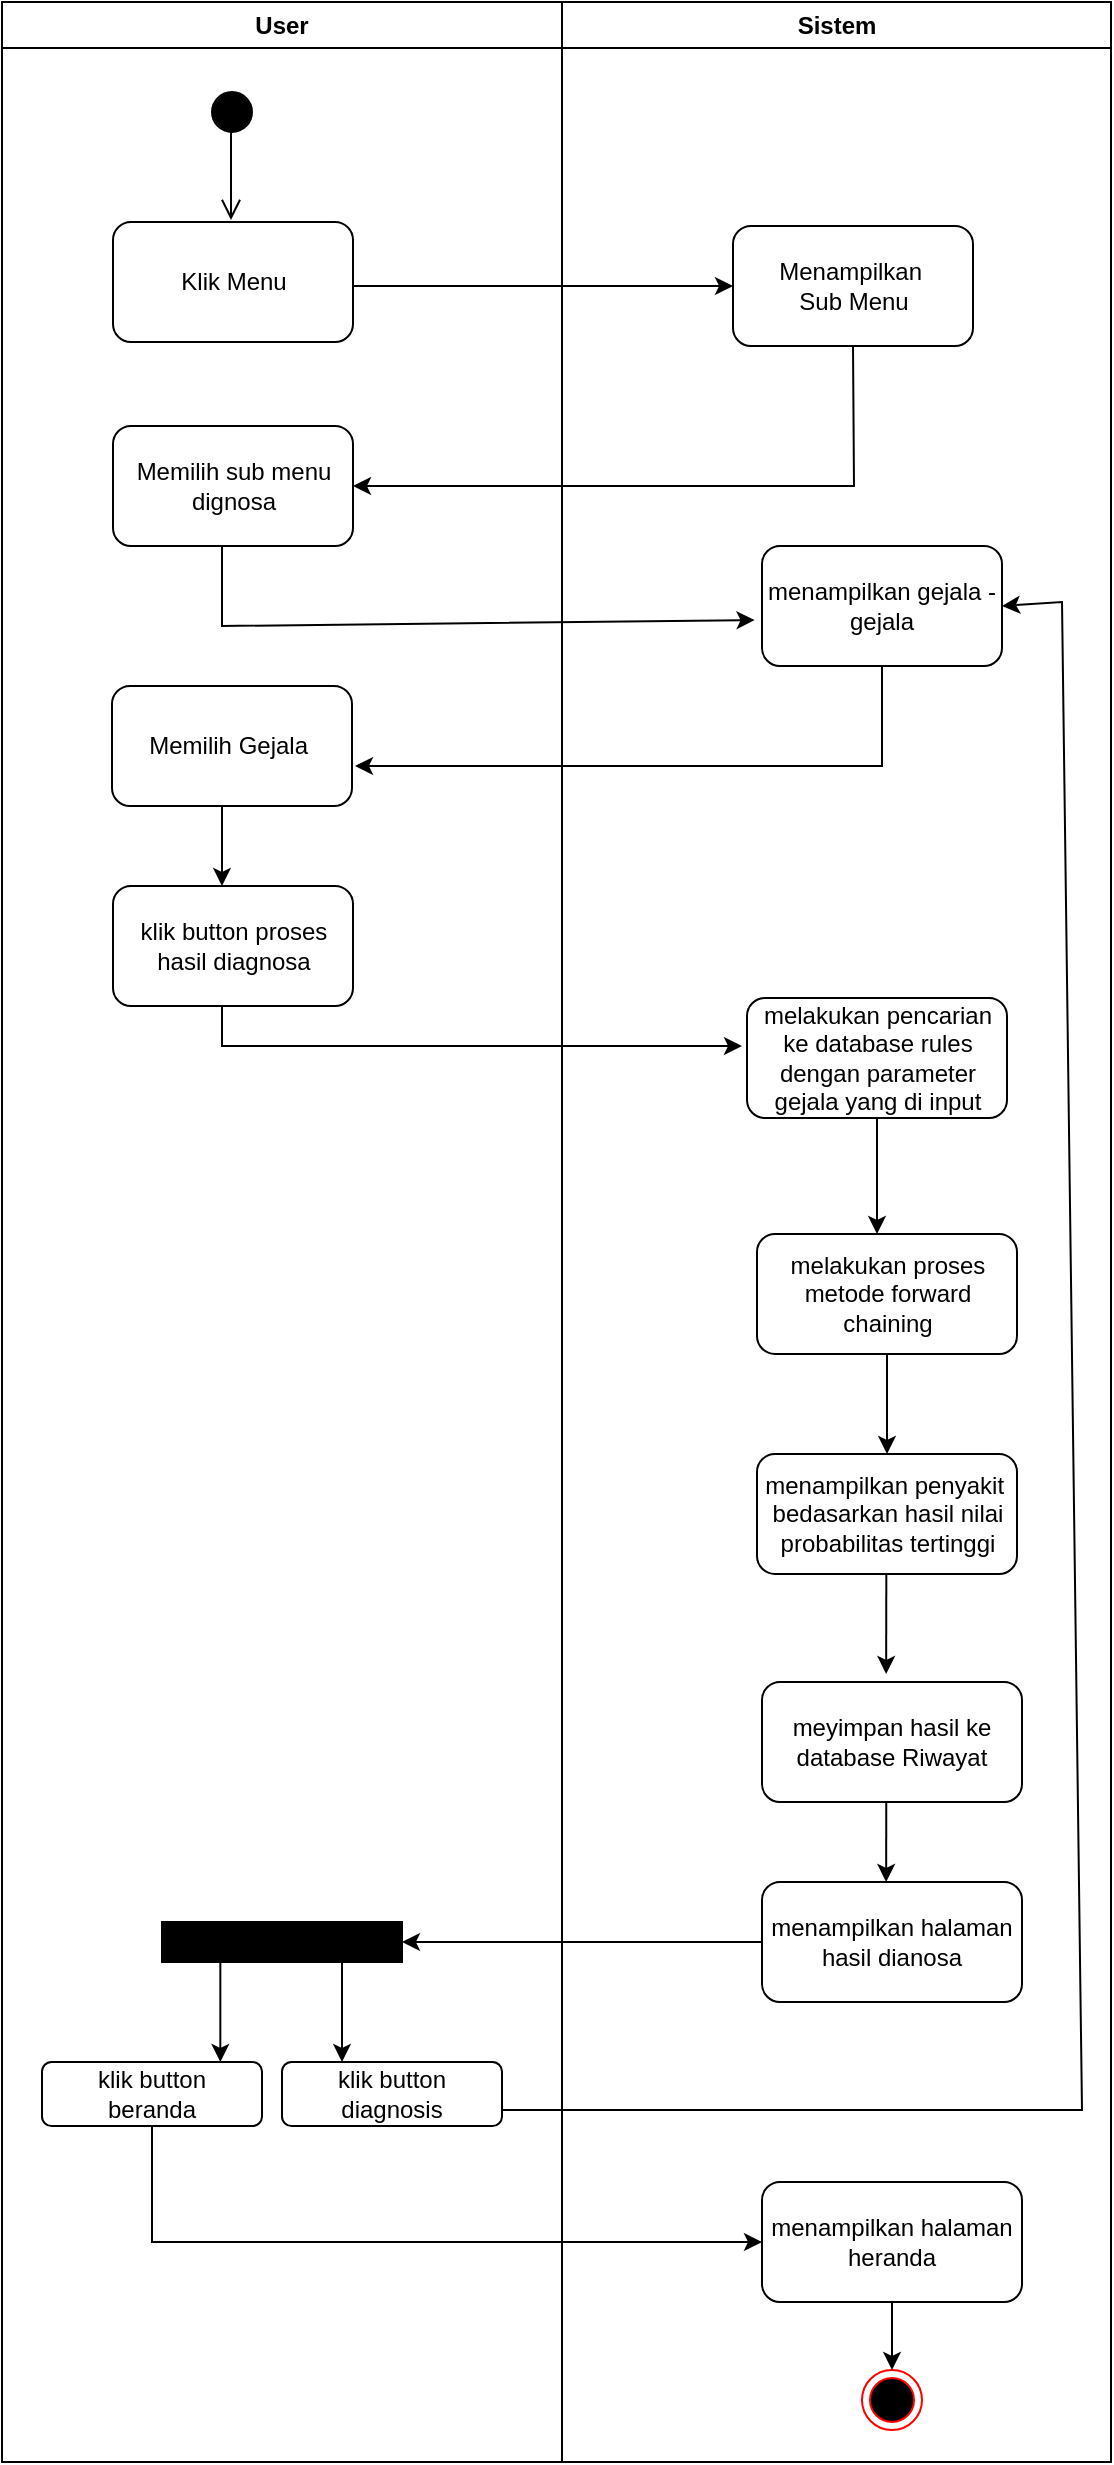 <mxfile version="24.6.5" type="device">
  <diagram name="Page-1" id="e7e014a7-5840-1c2e-5031-d8a46d1fe8dd">
    <mxGraphModel dx="1596" dy="924" grid="1" gridSize="10" guides="1" tooltips="1" connect="1" arrows="1" fold="1" page="1" pageScale="1" pageWidth="1169" pageHeight="826" background="none" math="0" shadow="0">
      <root>
        <mxCell id="0" />
        <mxCell id="1" parent="0" />
        <mxCell id="2" value="User" style="swimlane;whiteSpace=wrap;startSize=23;" parent="1" vertex="1">
          <mxGeometry x="180" y="40" width="280" height="1230" as="geometry" />
        </mxCell>
        <mxCell id="5" value="" style="ellipse;shape=startState;fillColor=#000000;strokeColor=#FFFFFF;" parent="2" vertex="1">
          <mxGeometry x="100" y="40" width="30" height="30" as="geometry" />
        </mxCell>
        <mxCell id="6" value="" style="edgeStyle=elbowEdgeStyle;elbow=horizontal;verticalAlign=bottom;endArrow=open;endSize=8;strokeColor=#000000;endFill=1;rounded=0;entryX=0.446;entryY=-0.02;entryDx=0;entryDy=0;entryPerimeter=0;" parent="2" edge="1">
          <mxGeometry x="100" y="40" as="geometry">
            <mxPoint x="113.52" y="109" as="targetPoint" />
            <mxPoint x="115.5" y="62" as="sourcePoint" />
          </mxGeometry>
        </mxCell>
        <mxCell id="JO8irE-44FnXcwjwpFgs-42" value="Klik Menu" style="rounded=1;whiteSpace=wrap;html=1;" vertex="1" parent="2">
          <mxGeometry x="55.5" y="110" width="120" height="60" as="geometry" />
        </mxCell>
        <mxCell id="JO8irE-44FnXcwjwpFgs-43" value="" style="endArrow=classic;html=1;rounded=0;" edge="1" parent="2">
          <mxGeometry width="50" height="50" relative="1" as="geometry">
            <mxPoint x="175.5" y="142" as="sourcePoint" />
            <mxPoint x="365.5" y="142" as="targetPoint" />
          </mxGeometry>
        </mxCell>
        <mxCell id="JO8irE-44FnXcwjwpFgs-45" value="Memilih sub menu&lt;div&gt;dignosa&lt;/div&gt;" style="rounded=1;whiteSpace=wrap;html=1;" vertex="1" parent="2">
          <mxGeometry x="55.5" y="212" width="120" height="60" as="geometry" />
        </mxCell>
        <mxCell id="JO8irE-44FnXcwjwpFgs-95" value="Memilih Gejala&amp;nbsp;" style="rounded=1;whiteSpace=wrap;html=1;" vertex="1" parent="2">
          <mxGeometry x="55" y="342" width="120" height="60" as="geometry" />
        </mxCell>
        <mxCell id="JO8irE-44FnXcwjwpFgs-96" value="" style="endArrow=classic;html=1;rounded=0;" edge="1" parent="2">
          <mxGeometry width="50" height="50" relative="1" as="geometry">
            <mxPoint x="110" y="462" as="sourcePoint" />
            <mxPoint x="370" y="522" as="targetPoint" />
            <Array as="points">
              <mxPoint x="110" y="522" />
            </Array>
          </mxGeometry>
        </mxCell>
        <mxCell id="JO8irE-44FnXcwjwpFgs-99" value="klik button proses hasil diagnosa" style="rounded=1;whiteSpace=wrap;html=1;" vertex="1" parent="2">
          <mxGeometry x="55.5" y="442" width="120" height="60" as="geometry" />
        </mxCell>
        <mxCell id="JO8irE-44FnXcwjwpFgs-100" value="" style="endArrow=classic;html=1;rounded=0;entryX=0.454;entryY=0;entryDx=0;entryDy=0;entryPerimeter=0;" edge="1" parent="2" target="JO8irE-44FnXcwjwpFgs-99">
          <mxGeometry width="50" height="50" relative="1" as="geometry">
            <mxPoint x="110" y="402" as="sourcePoint" />
            <mxPoint x="160" y="352" as="targetPoint" />
          </mxGeometry>
        </mxCell>
        <mxCell id="JO8irE-44FnXcwjwpFgs-114" value="" style="rounded=0;whiteSpace=wrap;html=1;fillColor=#000000;" vertex="1" parent="2">
          <mxGeometry x="80" y="960" width="120" height="20" as="geometry" />
        </mxCell>
        <mxCell id="JO8irE-44FnXcwjwpFgs-115" value="" style="endArrow=classic;html=1;rounded=0;exitX=0.75;exitY=1;exitDx=0;exitDy=0;" edge="1" parent="2" source="JO8irE-44FnXcwjwpFgs-114">
          <mxGeometry width="50" height="50" relative="1" as="geometry">
            <mxPoint x="140" y="1040" as="sourcePoint" />
            <mxPoint x="170" y="1030" as="targetPoint" />
          </mxGeometry>
        </mxCell>
        <mxCell id="JO8irE-44FnXcwjwpFgs-116" value="klik button diagnosis" style="rounded=1;whiteSpace=wrap;html=1;" vertex="1" parent="2">
          <mxGeometry x="140" y="1030" width="110" height="32" as="geometry" />
        </mxCell>
        <mxCell id="JO8irE-44FnXcwjwpFgs-117" value="" style="endArrow=classic;html=1;rounded=0;exitX=0.75;exitY=1;exitDx=0;exitDy=0;" edge="1" parent="2">
          <mxGeometry width="50" height="50" relative="1" as="geometry">
            <mxPoint x="109.17" y="980" as="sourcePoint" />
            <mxPoint x="109.17" y="1030" as="targetPoint" />
          </mxGeometry>
        </mxCell>
        <mxCell id="JO8irE-44FnXcwjwpFgs-118" value="klik button&lt;div&gt;beranda&lt;/div&gt;" style="rounded=1;whiteSpace=wrap;html=1;" vertex="1" parent="2">
          <mxGeometry x="20" y="1030" width="110" height="32" as="geometry" />
        </mxCell>
        <mxCell id="JO8irE-44FnXcwjwpFgs-110" value="" style="endArrow=classic;html=1;rounded=0;exitX=0;exitY=0.5;exitDx=0;exitDy=0;" edge="1" parent="2" source="JO8irE-44FnXcwjwpFgs-108">
          <mxGeometry width="50" height="50" relative="1" as="geometry">
            <mxPoint x="370" y="970" as="sourcePoint" />
            <mxPoint x="200" y="970" as="targetPoint" />
          </mxGeometry>
        </mxCell>
        <mxCell id="3" value="Sistem" style="swimlane;whiteSpace=wrap" parent="1" vertex="1">
          <mxGeometry x="460" y="40" width="274.5" height="1230" as="geometry">
            <mxRectangle x="450" y="128" width="80" height="30" as="alternateBounds" />
          </mxGeometry>
        </mxCell>
        <mxCell id="17" value="" style="endArrow=open;strokeColor=#FF0000;endFill=1;rounded=0" parent="3" source="15" edge="1">
          <mxGeometry relative="1" as="geometry">
            <mxPoint x="75" y="220" as="targetPoint" />
          </mxGeometry>
        </mxCell>
        <mxCell id="19" value="" style="endArrow=open;strokeColor=#FF0000;endFill=1;rounded=0" parent="3" source="16" edge="1">
          <mxGeometry relative="1" as="geometry">
            <mxPoint x="75" y="325" as="targetPoint" />
          </mxGeometry>
        </mxCell>
        <mxCell id="JO8irE-44FnXcwjwpFgs-44" value="Menampilkan&amp;nbsp;&lt;div&gt;Sub Menu&lt;/div&gt;" style="rounded=1;whiteSpace=wrap;html=1;" vertex="1" parent="3">
          <mxGeometry x="85.5" y="112" width="120" height="60" as="geometry" />
        </mxCell>
        <mxCell id="JO8irE-44FnXcwjwpFgs-62" value="" style="ellipse;html=1;shape=endState;fillColor=#000000;strokeColor=#ff0000;" vertex="1" parent="3">
          <mxGeometry x="150" y="1184" width="30" height="30" as="geometry" />
        </mxCell>
        <mxCell id="JO8irE-44FnXcwjwpFgs-94" value="menampilkan gejala -gejala" style="rounded=1;whiteSpace=wrap;html=1;" vertex="1" parent="3">
          <mxGeometry x="100" y="272" width="120" height="60" as="geometry" />
        </mxCell>
        <mxCell id="JO8irE-44FnXcwjwpFgs-97" value="melakukan pencarian ke database rules dengan parameter gejala yang di input" style="rounded=1;whiteSpace=wrap;html=1;" vertex="1" parent="3">
          <mxGeometry x="92.5" y="498" width="130" height="60" as="geometry" />
        </mxCell>
        <mxCell id="JO8irE-44FnXcwjwpFgs-98" value="" style="endArrow=classic;html=1;rounded=0;entryX=1;entryY=0.5;entryDx=0;entryDy=0;exitX=0.5;exitY=1;exitDx=0;exitDy=0;" edge="1" parent="3" source="JO8irE-44FnXcwjwpFgs-94">
          <mxGeometry width="50" height="50" relative="1" as="geometry">
            <mxPoint x="130.5" y="312" as="sourcePoint" />
            <mxPoint x="-103.5" y="382" as="targetPoint" />
            <Array as="points">
              <mxPoint x="160" y="382" />
            </Array>
          </mxGeometry>
        </mxCell>
        <mxCell id="JO8irE-44FnXcwjwpFgs-102" value="melakukan proses metode forward chaining" style="rounded=1;whiteSpace=wrap;html=1;" vertex="1" parent="3">
          <mxGeometry x="97.5" y="616" width="130" height="60" as="geometry" />
        </mxCell>
        <mxCell id="JO8irE-44FnXcwjwpFgs-103" value="" style="endArrow=classic;html=1;rounded=0;exitX=0.5;exitY=1;exitDx=0;exitDy=0;" edge="1" parent="3" source="JO8irE-44FnXcwjwpFgs-97">
          <mxGeometry width="50" height="50" relative="1" as="geometry">
            <mxPoint x="157.08" y="558" as="sourcePoint" />
            <mxPoint x="157.5" y="616" as="targetPoint" />
          </mxGeometry>
        </mxCell>
        <mxCell id="JO8irE-44FnXcwjwpFgs-104" value="menampilkan penyakit&amp;nbsp;&lt;div&gt;bedasarkan hasil nilai probabilitas tertinggi&lt;/div&gt;" style="rounded=1;whiteSpace=wrap;html=1;" vertex="1" parent="3">
          <mxGeometry x="97.5" y="726" width="130" height="60" as="geometry" />
        </mxCell>
        <mxCell id="JO8irE-44FnXcwjwpFgs-106" value="" style="endArrow=classic;html=1;rounded=0;entryX=0.5;entryY=0;entryDx=0;entryDy=0;exitX=0.5;exitY=1;exitDx=0;exitDy=0;" edge="1" parent="3" source="JO8irE-44FnXcwjwpFgs-102" target="JO8irE-44FnXcwjwpFgs-104">
          <mxGeometry width="50" height="50" relative="1" as="geometry">
            <mxPoint x="157.08" y="676" as="sourcePoint" />
            <mxPoint x="157.5" y="734" as="targetPoint" />
          </mxGeometry>
        </mxCell>
        <mxCell id="JO8irE-44FnXcwjwpFgs-108" value="menampilkan halaman&lt;div&gt;hasil dianosa&lt;/div&gt;" style="rounded=1;whiteSpace=wrap;html=1;" vertex="1" parent="3">
          <mxGeometry x="100" y="940" width="130" height="60" as="geometry" />
        </mxCell>
        <mxCell id="JO8irE-44FnXcwjwpFgs-109" value="" style="endArrow=classic;html=1;rounded=0;exitX=0.5;exitY=1;exitDx=0;exitDy=0;entryX=0.5;entryY=0;entryDx=0;entryDy=0;" edge="1" parent="3">
          <mxGeometry width="50" height="50" relative="1" as="geometry">
            <mxPoint x="162.16" y="786" as="sourcePoint" />
            <mxPoint x="162.08" y="836" as="targetPoint" />
          </mxGeometry>
        </mxCell>
        <mxCell id="JO8irE-44FnXcwjwpFgs-126" value="meyimpan hasil ke database Riwayat" style="rounded=1;whiteSpace=wrap;html=1;" vertex="1" parent="3">
          <mxGeometry x="100" y="840" width="130" height="60" as="geometry" />
        </mxCell>
        <mxCell id="JO8irE-44FnXcwjwpFgs-127" value="" style="endArrow=classic;html=1;rounded=0;entryX=0.5;entryY=0;entryDx=0;entryDy=0;exitX=0.478;exitY=1;exitDx=0;exitDy=0;exitPerimeter=0;" edge="1" parent="3" source="JO8irE-44FnXcwjwpFgs-126">
          <mxGeometry width="50" height="50" relative="1" as="geometry">
            <mxPoint x="162" y="910" as="sourcePoint" />
            <mxPoint x="162.08" y="940" as="targetPoint" />
          </mxGeometry>
        </mxCell>
        <mxCell id="JO8irE-44FnXcwjwpFgs-130" style="edgeStyle=orthogonalEdgeStyle;rounded=0;orthogonalLoop=1;jettySize=auto;html=1;entryX=0.5;entryY=0;entryDx=0;entryDy=0;" edge="1" parent="3" source="JO8irE-44FnXcwjwpFgs-128" target="JO8irE-44FnXcwjwpFgs-62">
          <mxGeometry relative="1" as="geometry" />
        </mxCell>
        <mxCell id="JO8irE-44FnXcwjwpFgs-128" value="menampilkan halaman&lt;div&gt;heranda&lt;/div&gt;" style="rounded=1;whiteSpace=wrap;html=1;" vertex="1" parent="3">
          <mxGeometry x="100" y="1090" width="130" height="60" as="geometry" />
        </mxCell>
        <mxCell id="JO8irE-44FnXcwjwpFgs-46" value="" style="endArrow=classic;html=1;rounded=0;entryX=1;entryY=0.5;entryDx=0;entryDy=0;exitX=0.5;exitY=1;exitDx=0;exitDy=0;" edge="1" parent="1" source="JO8irE-44FnXcwjwpFgs-44" target="JO8irE-44FnXcwjwpFgs-45">
          <mxGeometry width="50" height="50" relative="1" as="geometry">
            <mxPoint x="590" y="212" as="sourcePoint" />
            <mxPoint x="590" y="282" as="targetPoint" />
            <Array as="points">
              <mxPoint x="606" y="282" />
            </Array>
          </mxGeometry>
        </mxCell>
        <mxCell id="JO8irE-44FnXcwjwpFgs-93" value="" style="endArrow=classic;html=1;rounded=0;entryX=-0.031;entryY=0.617;entryDx=0;entryDy=0;entryPerimeter=0;" edge="1" parent="1" target="JO8irE-44FnXcwjwpFgs-94">
          <mxGeometry width="50" height="50" relative="1" as="geometry">
            <mxPoint x="290" y="312" as="sourcePoint" />
            <mxPoint x="530" y="372" as="targetPoint" />
            <Array as="points">
              <mxPoint x="290" y="352" />
            </Array>
          </mxGeometry>
        </mxCell>
        <mxCell id="JO8irE-44FnXcwjwpFgs-122" value="" style="endArrow=classic;html=1;rounded=0;entryX=1;entryY=0.5;entryDx=0;entryDy=0;exitX=1;exitY=0.75;exitDx=0;exitDy=0;" edge="1" parent="1" source="JO8irE-44FnXcwjwpFgs-116" target="JO8irE-44FnXcwjwpFgs-94">
          <mxGeometry width="50" height="50" relative="1" as="geometry">
            <mxPoint x="440" y="990" as="sourcePoint" />
            <mxPoint x="720" y="310" as="targetPoint" />
            <Array as="points">
              <mxPoint x="720" y="1094" />
              <mxPoint x="710" y="340" />
            </Array>
          </mxGeometry>
        </mxCell>
        <mxCell id="JO8irE-44FnXcwjwpFgs-120" value="" style="endArrow=classic;html=1;rounded=0;exitX=0.5;exitY=1;exitDx=0;exitDy=0;entryX=0;entryY=0.5;entryDx=0;entryDy=0;" edge="1" parent="1" source="JO8irE-44FnXcwjwpFgs-118" target="JO8irE-44FnXcwjwpFgs-128">
          <mxGeometry width="50" height="50" relative="1" as="geometry">
            <mxPoint x="250" y="1100" as="sourcePoint" />
            <mxPoint x="590" y="1160" as="targetPoint" />
            <Array as="points">
              <mxPoint x="255" y="1160" />
            </Array>
          </mxGeometry>
        </mxCell>
      </root>
    </mxGraphModel>
  </diagram>
</mxfile>
